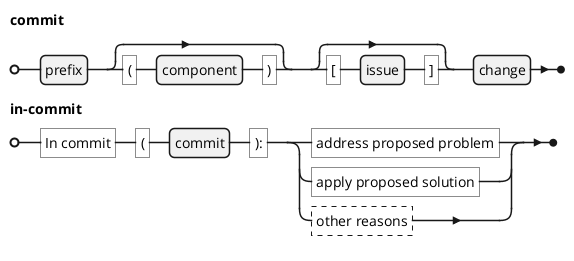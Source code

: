 @startebnf
skinparam defaultfontname "Open Sans"
commit = prefix, ["(", component,")"], ["[", issue, "]"], change;
in-commit = "In commit", "(", commit, "):", ("address proposed problem" | "apply proposed solution" | ?other reasons?);
@endebnf